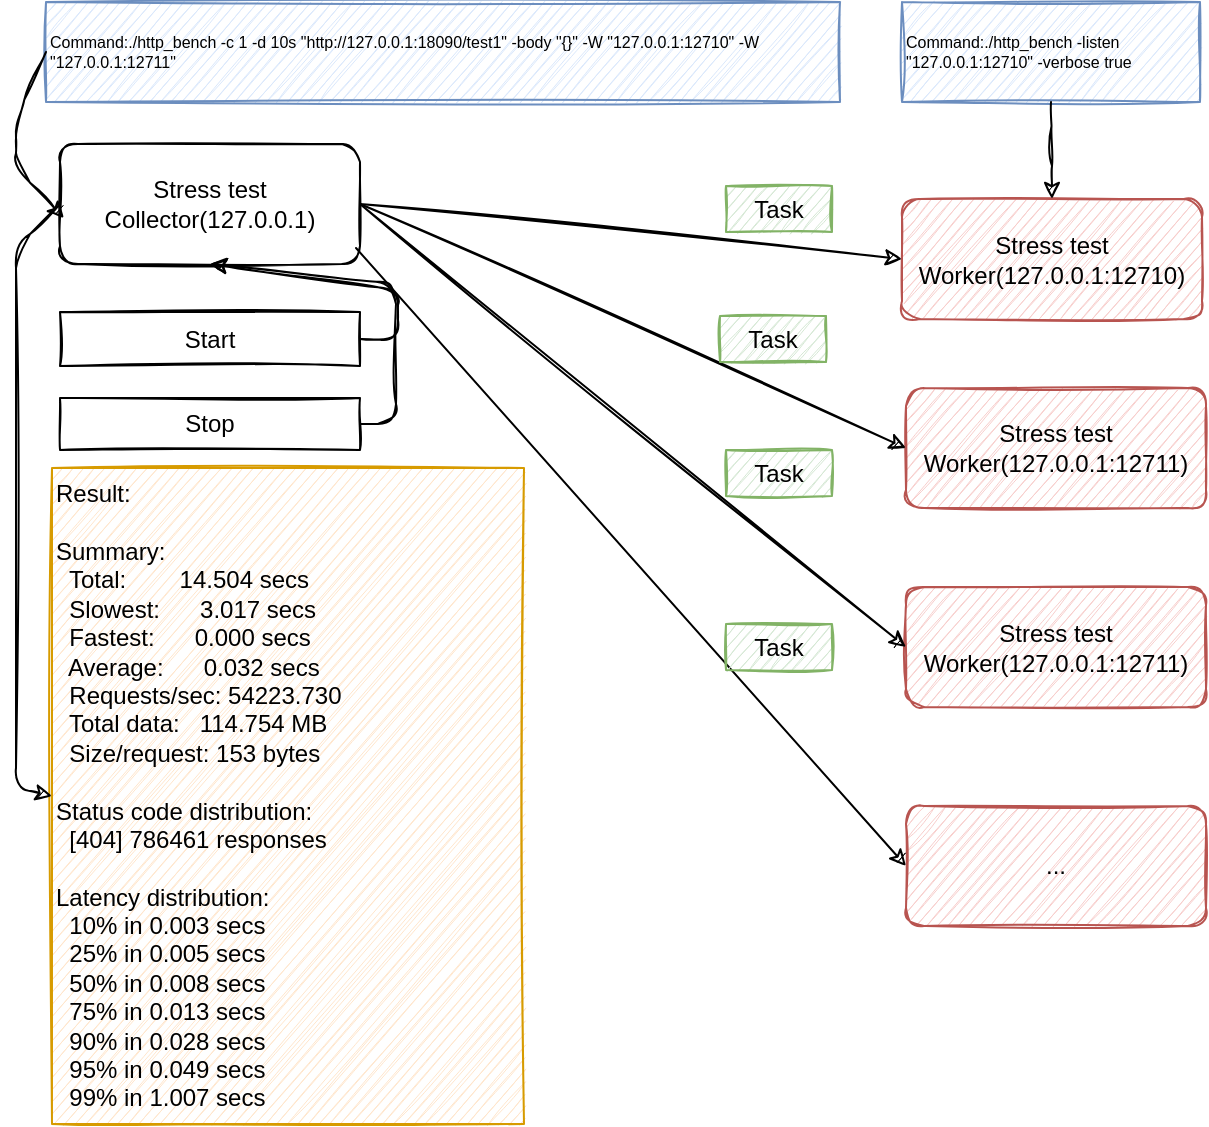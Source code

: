 <mxfile>
    <diagram id="HxPb-nG4Zz1febz0ZImj" name="第 1 页">
        <mxGraphModel dx="894" dy="689" grid="0" gridSize="10" guides="1" tooltips="1" connect="1" arrows="1" fold="1" page="1" pageScale="1" pageWidth="827" pageHeight="1169" math="0" shadow="0">
            <root>
                <mxCell id="0"/>
                <mxCell id="1" parent="0"/>
                <mxCell id="7xEpuCTu46up-qAN1ttC-1" value="Stress test Collector(127.0.0.1)" style="rounded=1;whiteSpace=wrap;html=1;sketch=1;" parent="1" vertex="1">
                    <mxGeometry x="62" y="228" width="150" height="60" as="geometry"/>
                </mxCell>
                <mxCell id="7xEpuCTu46up-qAN1ttC-2" value="Stress test Worker(127.0.0.1:12710)" style="rounded=1;whiteSpace=wrap;html=1;sketch=1;fillColor=#f8cecc;strokeColor=#b85450;" parent="1" vertex="1">
                    <mxGeometry x="483" y="255.5" width="150" height="60" as="geometry"/>
                </mxCell>
                <mxCell id="7xEpuCTu46up-qAN1ttC-3" value="Stress test Worker(127.0.0.1:12711)" style="rounded=1;whiteSpace=wrap;html=1;sketch=1;fillColor=#f8cecc;strokeColor=#b85450;" parent="1" vertex="1">
                    <mxGeometry x="485" y="350" width="150" height="60" as="geometry"/>
                </mxCell>
                <mxCell id="7xEpuCTu46up-qAN1ttC-4" value="Stress test Worker(127.0.0.1:12711)" style="rounded=1;whiteSpace=wrap;html=1;shadow=0;sketch=1;fillColor=#f8cecc;strokeColor=#b85450;" parent="1" vertex="1">
                    <mxGeometry x="485" y="449.5" width="150" height="60" as="geometry"/>
                </mxCell>
                <mxCell id="7xEpuCTu46up-qAN1ttC-5" value="" style="endArrow=classic;html=1;rounded=0;exitX=1;exitY=0.5;exitDx=0;exitDy=0;entryX=0;entryY=0.5;entryDx=0;entryDy=0;sketch=1;" parent="1" source="7xEpuCTu46up-qAN1ttC-1" target="7xEpuCTu46up-qAN1ttC-2" edge="1">
                    <mxGeometry width="50" height="50" relative="1" as="geometry">
                        <mxPoint x="270" y="450" as="sourcePoint"/>
                        <mxPoint x="320" y="400" as="targetPoint"/>
                    </mxGeometry>
                </mxCell>
                <mxCell id="7xEpuCTu46up-qAN1ttC-6" value="" style="endArrow=classic;html=1;rounded=0;exitX=1;exitY=0.5;exitDx=0;exitDy=0;entryX=0;entryY=0.5;entryDx=0;entryDy=0;sketch=1;" parent="1" source="7xEpuCTu46up-qAN1ttC-1" target="7xEpuCTu46up-qAN1ttC-3" edge="1">
                    <mxGeometry width="50" height="50" relative="1" as="geometry">
                        <mxPoint x="270" y="450" as="sourcePoint"/>
                        <mxPoint x="320" y="400" as="targetPoint"/>
                    </mxGeometry>
                </mxCell>
                <mxCell id="7xEpuCTu46up-qAN1ttC-7" value="" style="endArrow=classic;html=1;rounded=0;entryX=0;entryY=0.5;entryDx=0;entryDy=0;sketch=1;exitX=1;exitY=0.5;exitDx=0;exitDy=0;" parent="1" source="7xEpuCTu46up-qAN1ttC-1" target="7xEpuCTu46up-qAN1ttC-4" edge="1">
                    <mxGeometry width="50" height="50" relative="1" as="geometry">
                        <mxPoint x="220" y="380" as="sourcePoint"/>
                        <mxPoint x="320" y="400" as="targetPoint"/>
                    </mxGeometry>
                </mxCell>
                <mxCell id="7xEpuCTu46up-qAN1ttC-8" value="Start" style="rounded=0;whiteSpace=wrap;html=1;sketch=1;" parent="1" vertex="1">
                    <mxGeometry x="62" y="312" width="150" height="27" as="geometry"/>
                </mxCell>
                <mxCell id="7xEpuCTu46up-qAN1ttC-9" value="Stop" style="rounded=0;whiteSpace=wrap;html=1;sketch=1;" parent="1" vertex="1">
                    <mxGeometry x="62" y="355" width="150" height="26" as="geometry"/>
                </mxCell>
                <mxCell id="7xEpuCTu46up-qAN1ttC-10" value="" style="endArrow=classic;html=1;rounded=1;sketch=1;curved=0;exitX=1;exitY=0.5;exitDx=0;exitDy=0;entryX=0.5;entryY=1;entryDx=0;entryDy=0;" parent="1" source="7xEpuCTu46up-qAN1ttC-8" target="7xEpuCTu46up-qAN1ttC-1" edge="1">
                    <mxGeometry width="50" height="50" relative="1" as="geometry">
                        <mxPoint x="260" y="350" as="sourcePoint"/>
                        <mxPoint x="310" y="300" as="targetPoint"/>
                        <Array as="points">
                            <mxPoint x="231" y="326"/>
                            <mxPoint x="231" y="301"/>
                        </Array>
                    </mxGeometry>
                </mxCell>
                <mxCell id="7xEpuCTu46up-qAN1ttC-11" value="" style="endArrow=classic;html=1;rounded=1;sketch=1;curved=0;exitX=1;exitY=0.5;exitDx=0;exitDy=0;entryX=0.5;entryY=1;entryDx=0;entryDy=0;" parent="1" source="7xEpuCTu46up-qAN1ttC-9" target="7xEpuCTu46up-qAN1ttC-1" edge="1">
                    <mxGeometry width="50" height="50" relative="1" as="geometry">
                        <mxPoint x="260" y="350" as="sourcePoint"/>
                        <mxPoint x="310" y="300" as="targetPoint"/>
                        <Array as="points">
                            <mxPoint x="230" y="368"/>
                            <mxPoint x="230" y="298"/>
                        </Array>
                    </mxGeometry>
                </mxCell>
                <mxCell id="7xEpuCTu46up-qAN1ttC-12" value="&lt;span&gt;Result:&lt;br&gt;&lt;br&gt;Summary:&lt;/span&gt;&lt;div&gt;&amp;nbsp; Total:&amp;nbsp; &amp;nbsp; &amp;nbsp; &amp;nbsp; 14.504 secs&lt;/div&gt;&lt;div&gt;&amp;nbsp; Slowest:&amp;nbsp; &amp;nbsp; &amp;nbsp; 3.017 secs&lt;/div&gt;&lt;div&gt;&amp;nbsp; Fastest:&amp;nbsp; &amp;nbsp; &amp;nbsp; 0.000 secs&lt;/div&gt;&lt;div&gt;&amp;nbsp; Average:&amp;nbsp; &amp;nbsp; &amp;nbsp; 0.032 secs&lt;/div&gt;&lt;div&gt;&amp;nbsp; Requests/sec: 54223.730&lt;/div&gt;&lt;div&gt;&amp;nbsp; Total data:&amp;nbsp; &amp;nbsp;114.754 MB&lt;/div&gt;&lt;div&gt;&amp;nbsp; Size/request: 153 bytes&lt;/div&gt;&lt;div&gt;&lt;br&gt;&lt;/div&gt;&lt;div&gt;Status code distribution:&lt;/div&gt;&lt;div&gt;&amp;nbsp; [404] 786461 responses&lt;/div&gt;&lt;div&gt;&lt;br&gt;&lt;/div&gt;&lt;div&gt;Latency distribution:&lt;/div&gt;&lt;div&gt;&amp;nbsp; 10% in 0.003 secs&lt;/div&gt;&lt;div&gt;&amp;nbsp; 25% in 0.005 secs&lt;/div&gt;&lt;div&gt;&amp;nbsp; 50% in 0.008 secs&lt;/div&gt;&lt;div&gt;&amp;nbsp; 75% in 0.013 secs&lt;/div&gt;&lt;div&gt;&amp;nbsp; 90% in 0.028 secs&lt;/div&gt;&lt;div&gt;&amp;nbsp; 95% in 0.049 secs&lt;/div&gt;&lt;div&gt;&amp;nbsp; 99% in 1.007 secs&lt;/div&gt;" style="rounded=0;whiteSpace=wrap;html=1;sketch=1;align=left;fillColor=#ffe6cc;strokeColor=#d79b00;" parent="1" vertex="1">
                    <mxGeometry x="58" y="390" width="236" height="328" as="geometry"/>
                </mxCell>
                <mxCell id="7xEpuCTu46up-qAN1ttC-13" value="" style="endArrow=classic;html=1;rounded=1;sketch=1;curved=0;exitX=0;exitY=0.5;exitDx=0;exitDy=0;entryX=0;entryY=0.5;entryDx=0;entryDy=0;" parent="1" source="7xEpuCTu46up-qAN1ttC-1" target="7xEpuCTu46up-qAN1ttC-12" edge="1">
                    <mxGeometry width="50" height="50" relative="1" as="geometry">
                        <mxPoint x="270" y="410" as="sourcePoint"/>
                        <mxPoint x="320" y="360" as="targetPoint"/>
                        <Array as="points">
                            <mxPoint x="40" y="280"/>
                            <mxPoint x="40" y="550"/>
                        </Array>
                    </mxGeometry>
                </mxCell>
                <mxCell id="7xEpuCTu46up-qAN1ttC-14" value="..." style="rounded=1;whiteSpace=wrap;html=1;shadow=0;sketch=1;fillColor=#f8cecc;strokeColor=#b85450;" parent="1" vertex="1">
                    <mxGeometry x="485" y="559" width="150" height="60" as="geometry"/>
                </mxCell>
                <mxCell id="7xEpuCTu46up-qAN1ttC-15" value="" style="endArrow=classic;html=1;rounded=1;sketch=1;curved=0;entryX=0;entryY=0.5;entryDx=0;entryDy=0;" parent="1" target="7xEpuCTu46up-qAN1ttC-14" edge="1">
                    <mxGeometry width="50" height="50" relative="1" as="geometry">
                        <mxPoint x="210" y="280" as="sourcePoint"/>
                        <mxPoint x="320" y="370" as="targetPoint"/>
                    </mxGeometry>
                </mxCell>
                <mxCell id="7xEpuCTu46up-qAN1ttC-16" value="Command:./http_bench -c 1 -d 10s &quot;http://127.0.0.1:18090/test1&quot; -body &quot;{}&quot; -W &quot;127.0.0.1:12710&quot; -W &quot;127.0.0.1:12711&quot;" style="rounded=0;whiteSpace=wrap;html=1;sketch=1;fontSize=8;fillColor=#dae8fc;strokeColor=#6c8ebf;align=left;" parent="1" vertex="1">
                    <mxGeometry x="55" y="157" width="397" height="50" as="geometry"/>
                </mxCell>
                <mxCell id="7xEpuCTu46up-qAN1ttC-17" value="Command:./http_bench -listen &quot;127.0.0.1:12710&quot; -verbose true" style="rounded=0;whiteSpace=wrap;html=1;sketch=1;fontSize=8;fillColor=#dae8fc;strokeColor=#6c8ebf;align=left;" parent="1" vertex="1">
                    <mxGeometry x="483" y="157" width="149" height="50" as="geometry"/>
                </mxCell>
                <mxCell id="7xEpuCTu46up-qAN1ttC-18" value="" style="endArrow=classic;html=1;rounded=1;sketch=1;fontSize=8;curved=0;exitX=0;exitY=0.5;exitDx=0;exitDy=0;entryX=0.013;entryY=0.617;entryDx=0;entryDy=0;entryPerimeter=0;" parent="1" source="7xEpuCTu46up-qAN1ttC-16" edge="1" target="7xEpuCTu46up-qAN1ttC-1">
                    <mxGeometry width="50" height="50" relative="1" as="geometry">
                        <mxPoint x="270" y="390" as="sourcePoint"/>
                        <mxPoint x="140" y="250" as="targetPoint"/>
                        <Array as="points">
                            <mxPoint x="40" y="215"/>
                            <mxPoint x="40" y="240"/>
                        </Array>
                    </mxGeometry>
                </mxCell>
                <mxCell id="7xEpuCTu46up-qAN1ttC-19" value="" style="endArrow=classic;html=1;rounded=1;sketch=1;fontSize=8;curved=0;exitX=0.5;exitY=1;exitDx=0;exitDy=0;entryX=0.5;entryY=0;entryDx=0;entryDy=0;" parent="1" source="7xEpuCTu46up-qAN1ttC-17" target="7xEpuCTu46up-qAN1ttC-2" edge="1">
                    <mxGeometry width="50" height="50" relative="1" as="geometry">
                        <mxPoint x="387" y="280" as="sourcePoint"/>
                        <mxPoint x="437" y="230" as="targetPoint"/>
                        <Array as="points">
                            <mxPoint x="558" y="229"/>
                        </Array>
                    </mxGeometry>
                </mxCell>
                <mxCell id="dxToJmBmV2eZCdS-MfID-2" value="Task" style="rounded=0;whiteSpace=wrap;html=1;fillColor=#d5e8d4;strokeColor=#82b366;sketch=1;" parent="1" vertex="1">
                    <mxGeometry x="395" y="249" width="53" height="23" as="geometry"/>
                </mxCell>
                <mxCell id="dxToJmBmV2eZCdS-MfID-5" value="Task" style="rounded=0;whiteSpace=wrap;html=1;fillColor=#d5e8d4;strokeColor=#82b366;sketch=1;" parent="1" vertex="1">
                    <mxGeometry x="392" y="314" width="53" height="23" as="geometry"/>
                </mxCell>
                <mxCell id="dxToJmBmV2eZCdS-MfID-7" value="Task" style="rounded=0;whiteSpace=wrap;html=1;fillColor=#d5e8d4;strokeColor=#82b366;sketch=1;" parent="1" vertex="1">
                    <mxGeometry x="395" y="381" width="53" height="23" as="geometry"/>
                </mxCell>
                <mxCell id="dxToJmBmV2eZCdS-MfID-8" value="Task" style="rounded=0;whiteSpace=wrap;html=1;fillColor=#d5e8d4;strokeColor=#82b366;sketch=1;" parent="1" vertex="1">
                    <mxGeometry x="395" y="468" width="53" height="23" as="geometry"/>
                </mxCell>
            </root>
        </mxGraphModel>
    </diagram>
</mxfile>